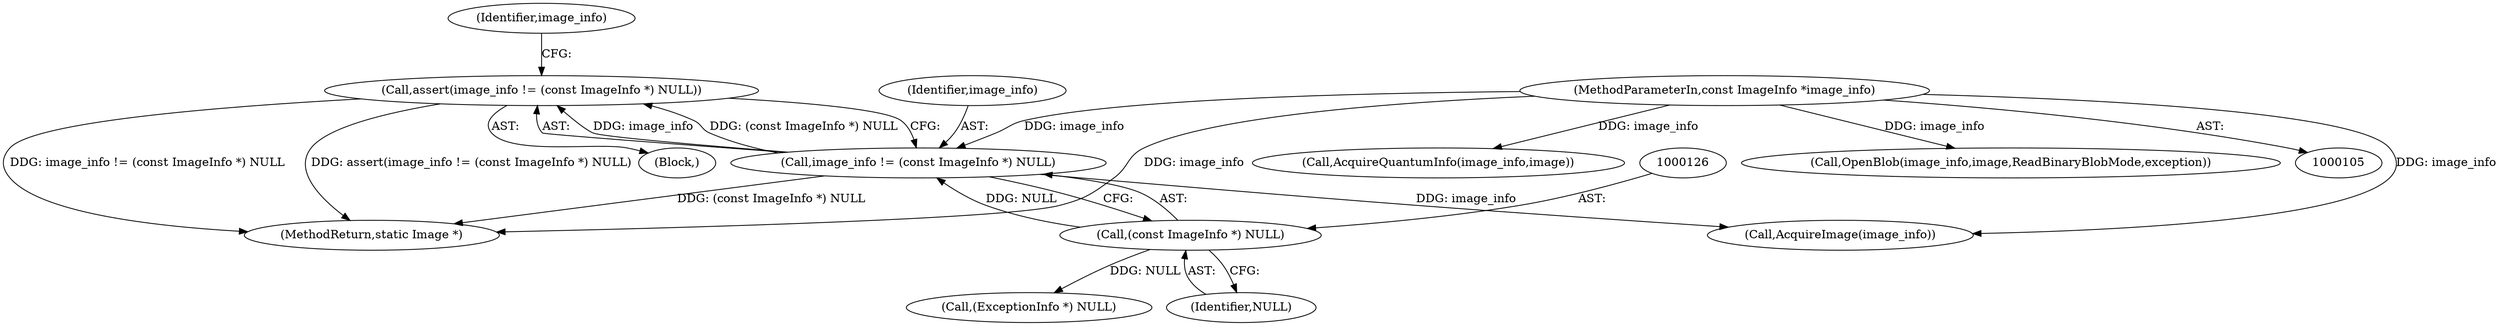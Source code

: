 digraph "0_ImageMagick_f6e9d0d9955e85bdd7540b251cd50d598dacc5e6_69@API" {
"1000122" [label="(Call,assert(image_info != (const ImageInfo *) NULL))"];
"1000123" [label="(Call,image_info != (const ImageInfo *) NULL)"];
"1000106" [label="(MethodParameterIn,const ImageInfo *image_info)"];
"1000125" [label="(Call,(const ImageInfo *) NULL)"];
"1000124" [label="(Identifier,image_info)"];
"1000131" [label="(Identifier,image_info)"];
"1000152" [label="(Call,(ExceptionInfo *) NULL)"];
"1000125" [label="(Call,(const ImageInfo *) NULL)"];
"1000127" [label="(Identifier,NULL)"];
"1000122" [label="(Call,assert(image_info != (const ImageInfo *) NULL))"];
"1000163" [label="(Call,AcquireImage(image_info))"];
"1000106" [label="(MethodParameterIn,const ImageInfo *image_info)"];
"1000123" [label="(Call,image_info != (const ImageInfo *) NULL)"];
"1000521" [label="(Call,AcquireQuantumInfo(image_info,image))"];
"1000108" [label="(Block,)"];
"1000641" [label="(MethodReturn,static Image *)"];
"1000167" [label="(Call,OpenBlob(image_info,image,ReadBinaryBlobMode,exception))"];
"1000122" -> "1000108"  [label="AST: "];
"1000122" -> "1000123"  [label="CFG: "];
"1000123" -> "1000122"  [label="AST: "];
"1000131" -> "1000122"  [label="CFG: "];
"1000122" -> "1000641"  [label="DDG: image_info != (const ImageInfo *) NULL"];
"1000122" -> "1000641"  [label="DDG: assert(image_info != (const ImageInfo *) NULL)"];
"1000123" -> "1000122"  [label="DDG: image_info"];
"1000123" -> "1000122"  [label="DDG: (const ImageInfo *) NULL"];
"1000123" -> "1000125"  [label="CFG: "];
"1000124" -> "1000123"  [label="AST: "];
"1000125" -> "1000123"  [label="AST: "];
"1000123" -> "1000641"  [label="DDG: (const ImageInfo *) NULL"];
"1000106" -> "1000123"  [label="DDG: image_info"];
"1000125" -> "1000123"  [label="DDG: NULL"];
"1000123" -> "1000163"  [label="DDG: image_info"];
"1000106" -> "1000105"  [label="AST: "];
"1000106" -> "1000641"  [label="DDG: image_info"];
"1000106" -> "1000163"  [label="DDG: image_info"];
"1000106" -> "1000167"  [label="DDG: image_info"];
"1000106" -> "1000521"  [label="DDG: image_info"];
"1000125" -> "1000127"  [label="CFG: "];
"1000126" -> "1000125"  [label="AST: "];
"1000127" -> "1000125"  [label="AST: "];
"1000125" -> "1000152"  [label="DDG: NULL"];
}
